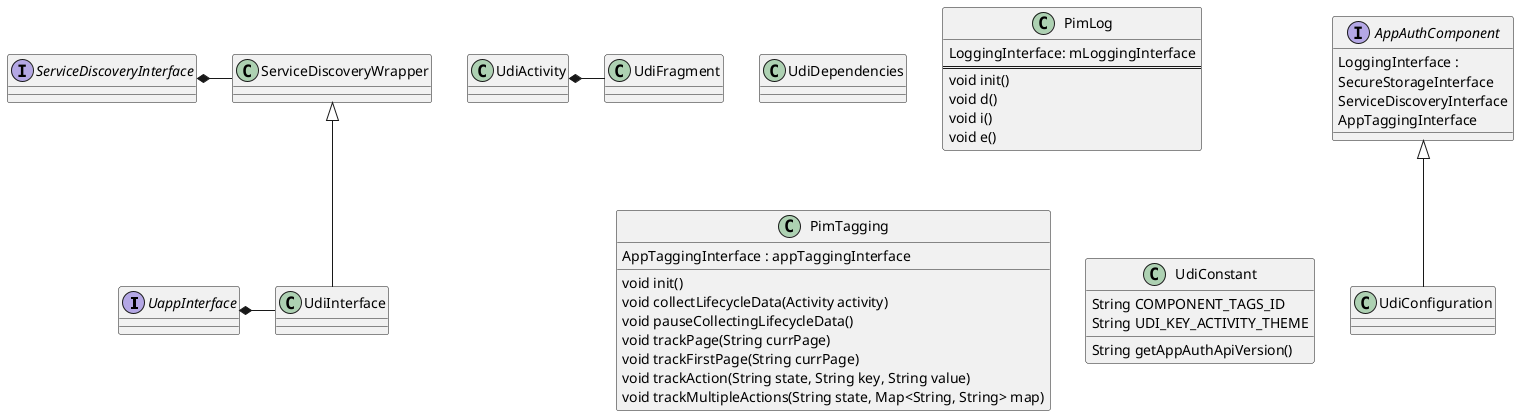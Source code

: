 @startuml
interface UappInterface
interface ServiceDiscoveryInterface
ServiceDiscoveryInterface *- ServiceDiscoveryWrapper
ServiceDiscoveryWrapper <|-- UdiInterface
interface AppAuthComponent{
LoggingInterface :
SecureStorageInterface
ServiceDiscoveryInterface
AppTaggingInterface
}

AppAuthComponent <|-- UdiConfiguration
UdiActivity *- UdiFragment

class UdiActivity
class UdiFragment
UappInterface *- UdiInterface
class UdiInterface {

}
class UdiDependencies
class UdiConfiguration
class PimLog{
LoggingInterface: mLoggingInterface
===
void init()
void d()
void i()
void e()
}

class PimTagging{
AppTaggingInterface : appTaggingInterface
void init()
void collectLifecycleData(Activity activity)
void pauseCollectingLifecycleData()
void trackPage(String currPage)
void trackFirstPage(String currPage)
void trackAction(String state, String key, String value)
void trackMultipleActions(String state, Map<String, String> map)
}
class ServiceDiscoveryWrapper
class UdiConstant{
String COMPONENT_TAGS_ID
String UDI_KEY_ACTIVITY_THEME
String getAppAuthApiVersion()
}

@enduml